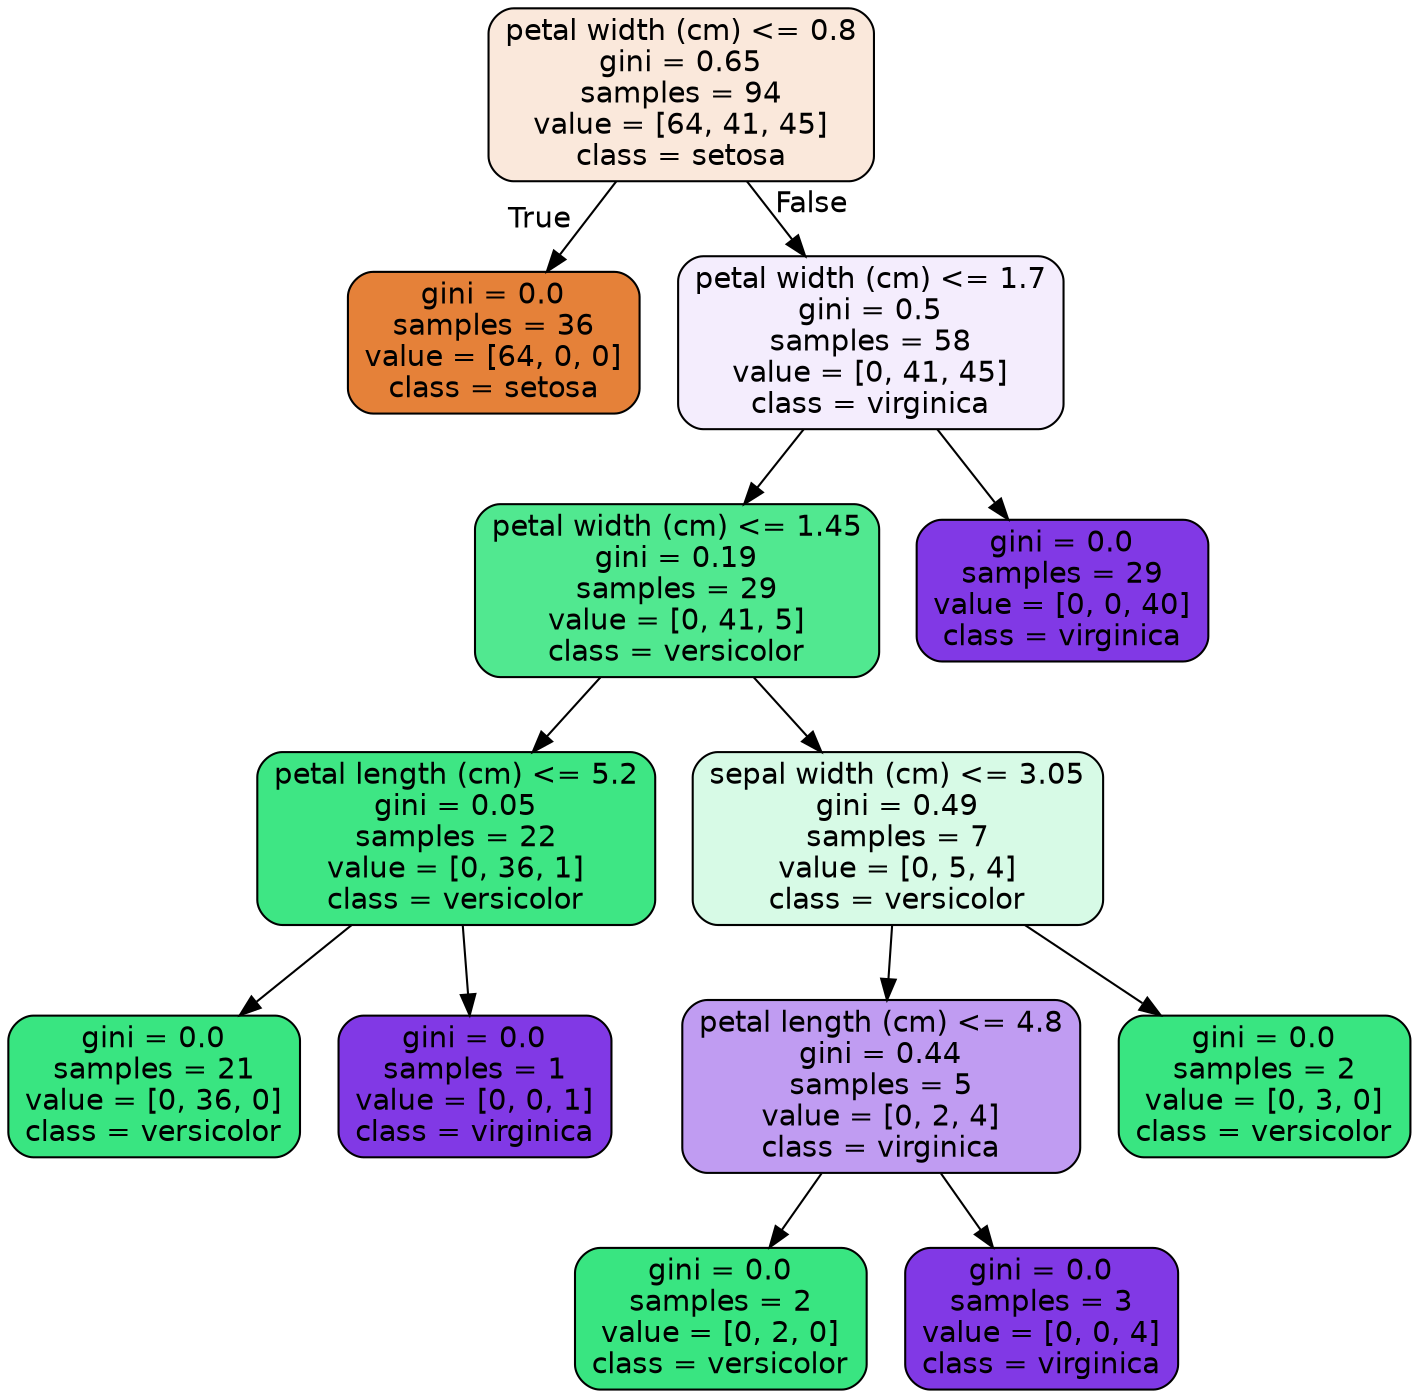 digraph Tree {
node [shape=box, style="filled, rounded", color="black", fontname=helvetica] ;
edge [fontname=helvetica] ;
0 [label="petal width (cm) <= 0.8\ngini = 0.65\nsamples = 94\nvalue = [64, 41, 45]\nclass = setosa", fillcolor="#fae8db"] ;
1 [label="gini = 0.0\nsamples = 36\nvalue = [64, 0, 0]\nclass = setosa", fillcolor="#e58139"] ;
0 -> 1 [labeldistance=2.5, labelangle=45, headlabel="True"] ;
2 [label="petal width (cm) <= 1.7\ngini = 0.5\nsamples = 58\nvalue = [0, 41, 45]\nclass = virginica", fillcolor="#f4edfd"] ;
0 -> 2 [labeldistance=2.5, labelangle=-45, headlabel="False"] ;
3 [label="petal width (cm) <= 1.45\ngini = 0.19\nsamples = 29\nvalue = [0, 41, 5]\nclass = versicolor", fillcolor="#51e890"] ;
2 -> 3 ;
4 [label="petal length (cm) <= 5.2\ngini = 0.05\nsamples = 22\nvalue = [0, 36, 1]\nclass = versicolor", fillcolor="#3ee684"] ;
3 -> 4 ;
5 [label="gini = 0.0\nsamples = 21\nvalue = [0, 36, 0]\nclass = versicolor", fillcolor="#39e581"] ;
4 -> 5 ;
6 [label="gini = 0.0\nsamples = 1\nvalue = [0, 0, 1]\nclass = virginica", fillcolor="#8139e5"] ;
4 -> 6 ;
7 [label="sepal width (cm) <= 3.05\ngini = 0.49\nsamples = 7\nvalue = [0, 5, 4]\nclass = versicolor", fillcolor="#d7fae6"] ;
3 -> 7 ;
8 [label="petal length (cm) <= 4.8\ngini = 0.44\nsamples = 5\nvalue = [0, 2, 4]\nclass = virginica", fillcolor="#c09cf2"] ;
7 -> 8 ;
9 [label="gini = 0.0\nsamples = 2\nvalue = [0, 2, 0]\nclass = versicolor", fillcolor="#39e581"] ;
8 -> 9 ;
10 [label="gini = 0.0\nsamples = 3\nvalue = [0, 0, 4]\nclass = virginica", fillcolor="#8139e5"] ;
8 -> 10 ;
11 [label="gini = 0.0\nsamples = 2\nvalue = [0, 3, 0]\nclass = versicolor", fillcolor="#39e581"] ;
7 -> 11 ;
12 [label="gini = 0.0\nsamples = 29\nvalue = [0, 0, 40]\nclass = virginica", fillcolor="#8139e5"] ;
2 -> 12 ;
}